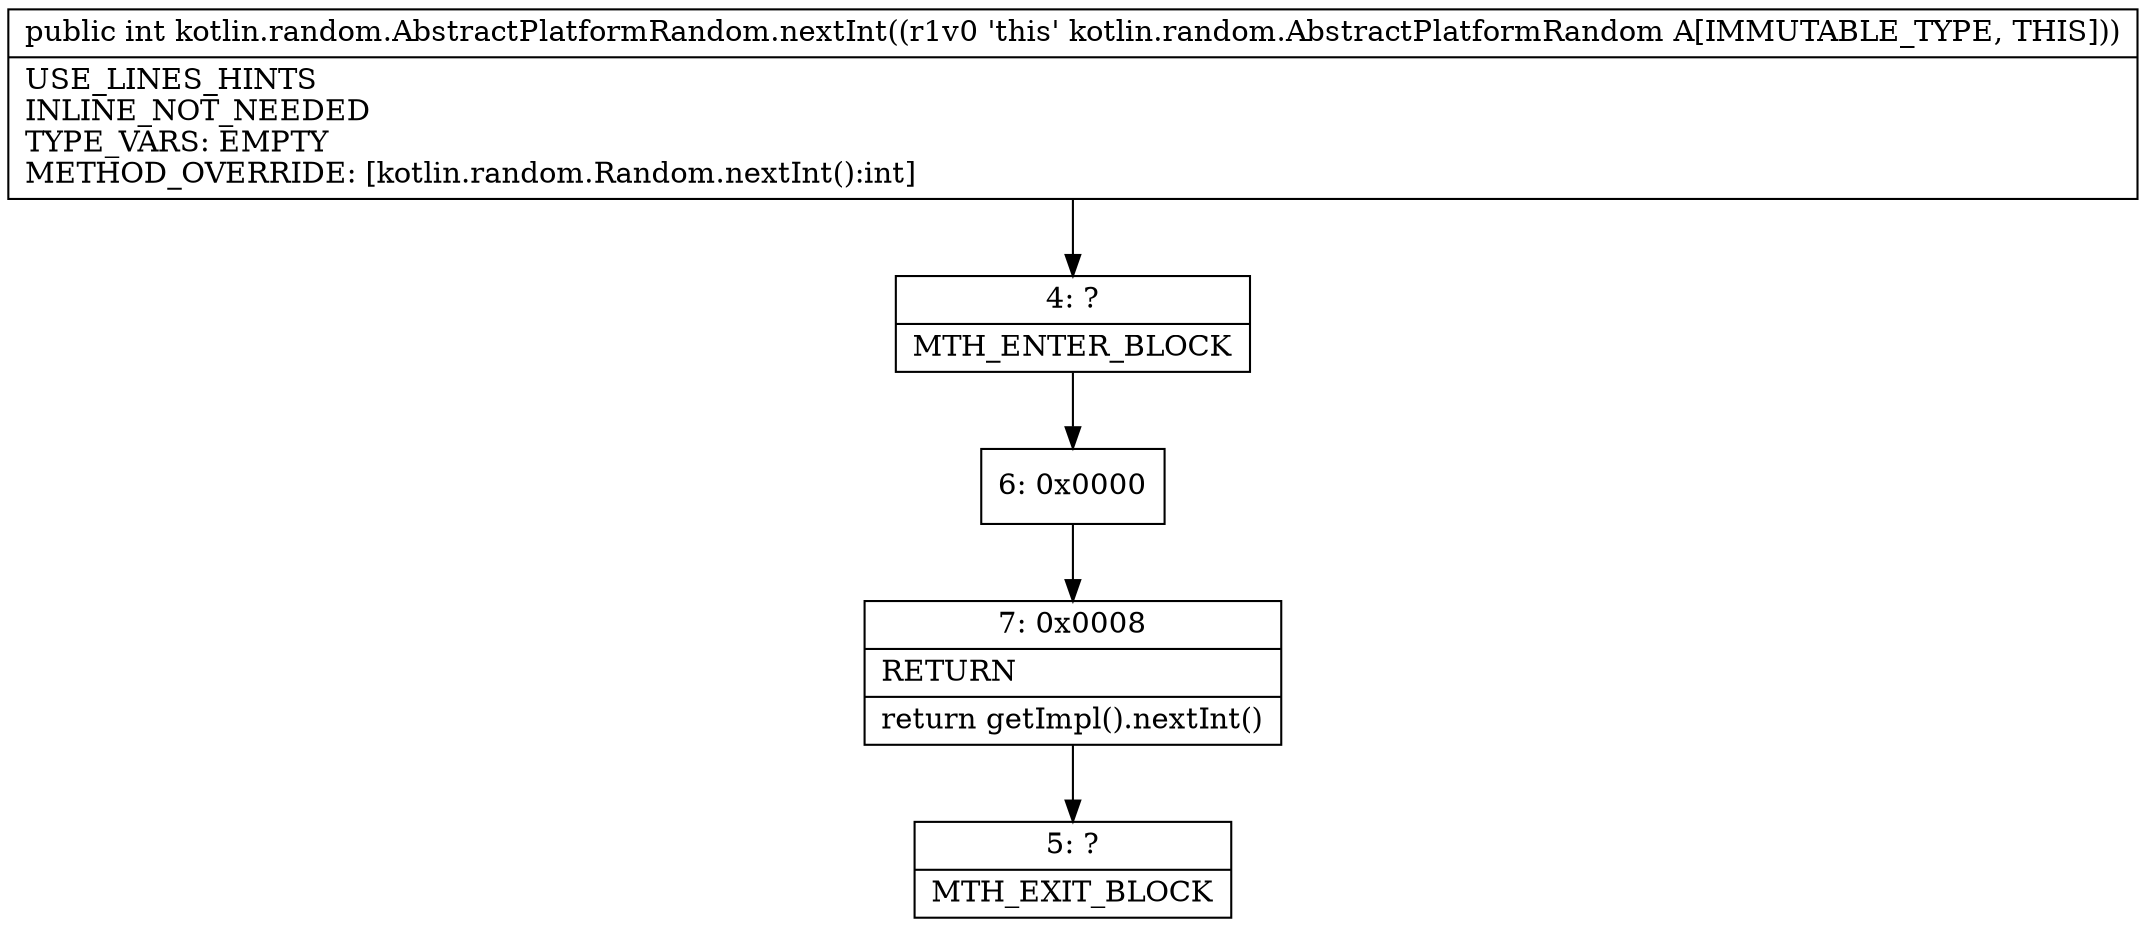 digraph "CFG forkotlin.random.AbstractPlatformRandom.nextInt()I" {
Node_4 [shape=record,label="{4\:\ ?|MTH_ENTER_BLOCK\l}"];
Node_6 [shape=record,label="{6\:\ 0x0000}"];
Node_7 [shape=record,label="{7\:\ 0x0008|RETURN\l|return getImpl().nextInt()\l}"];
Node_5 [shape=record,label="{5\:\ ?|MTH_EXIT_BLOCK\l}"];
MethodNode[shape=record,label="{public int kotlin.random.AbstractPlatformRandom.nextInt((r1v0 'this' kotlin.random.AbstractPlatformRandom A[IMMUTABLE_TYPE, THIS]))  | USE_LINES_HINTS\lINLINE_NOT_NEEDED\lTYPE_VARS: EMPTY\lMETHOD_OVERRIDE: [kotlin.random.Random.nextInt():int]\l}"];
MethodNode -> Node_4;Node_4 -> Node_6;
Node_6 -> Node_7;
Node_7 -> Node_5;
}

